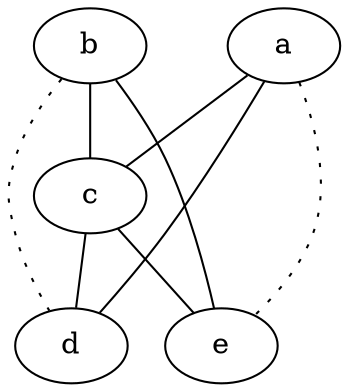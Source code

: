 graph {
a -- c;
a -- d;
a -- e [style=dotted];
b -- c;
b -- d [style=dotted];
b -- e;
c -- d;
c -- e;
}
